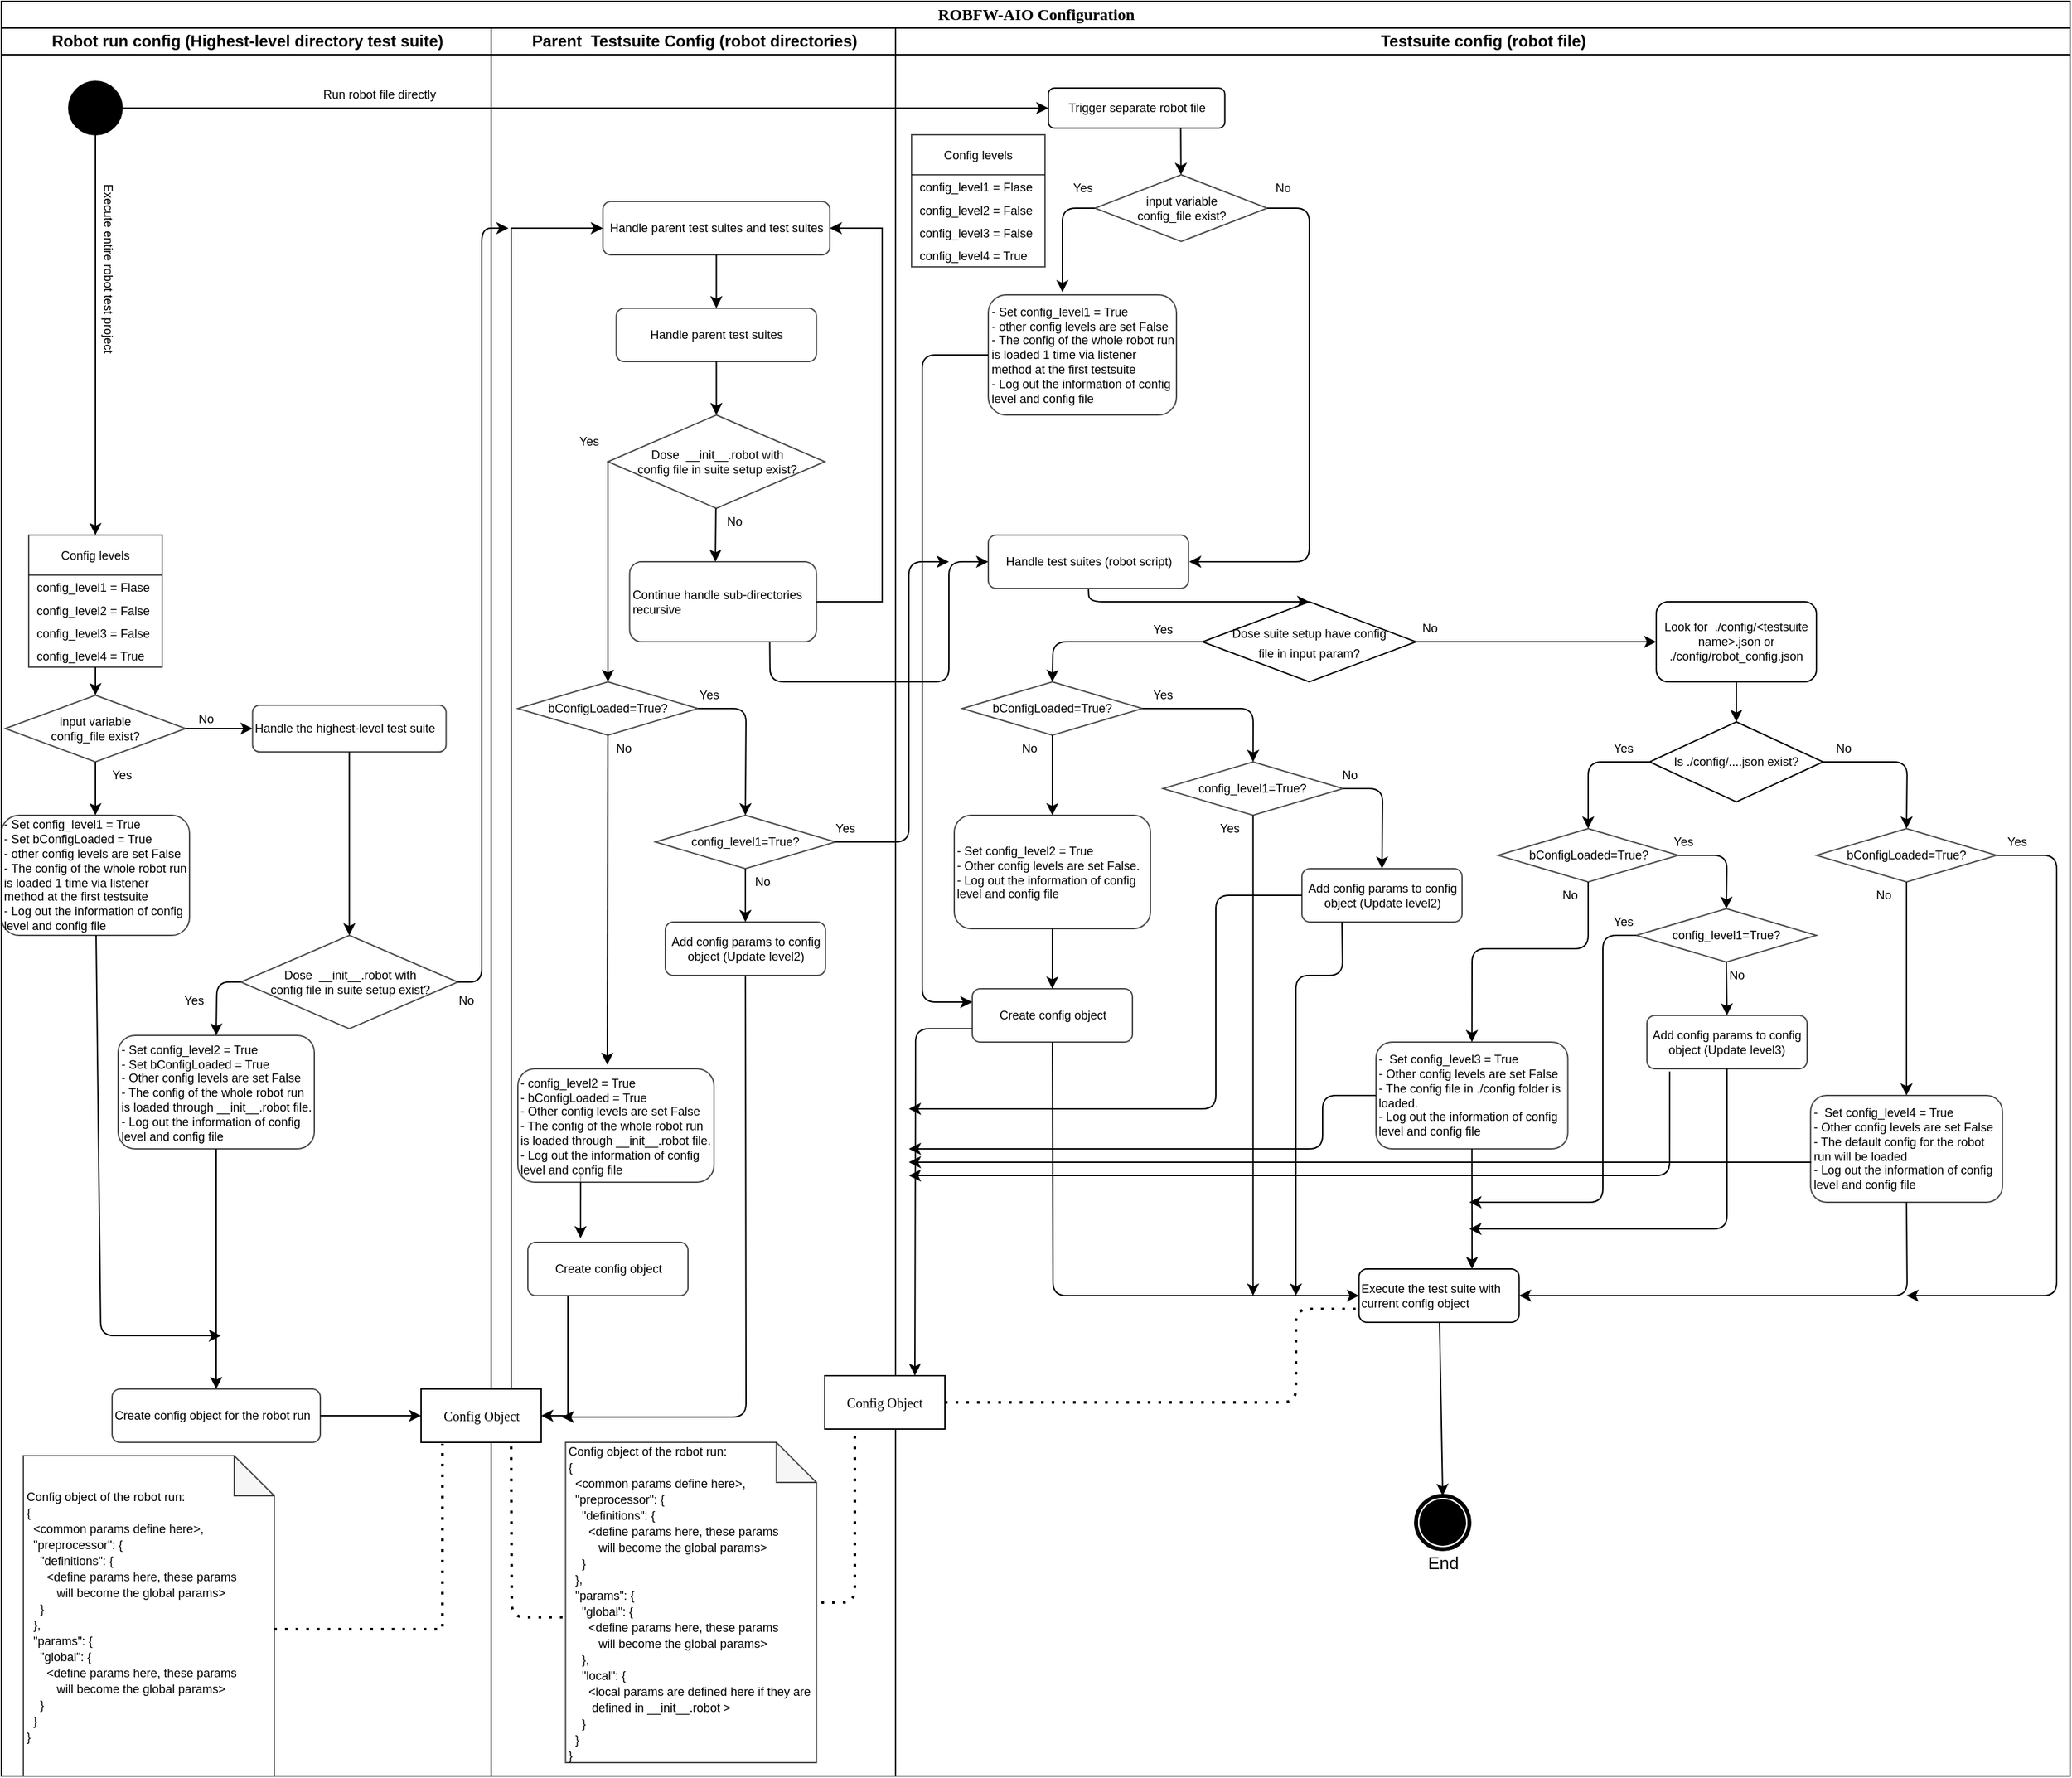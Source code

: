 <mxfile>
    <diagram name="Page-1" id="0783ab3e-0a74-02c8-0abd-f7b4e66b4bec">
        <mxGraphModel dx="1075" dy="692" grid="1" gridSize="10" guides="1" tooltips="1" connect="1" arrows="1" fold="1" page="1" pageScale="1" pageWidth="850" pageHeight="1100" background="none" math="0" shadow="0">
            <root>
                <mxCell id="0"/>
                <mxCell id="1" parent="0"/>
                <mxCell id="1c1d494c118603dd-1" value="ROBFW-AIO Configuration" style="swimlane;html=1;childLayout=stackLayout;startSize=20;rounded=0;shadow=0;comic=0;labelBackgroundColor=none;strokeWidth=1;fontFamily=Verdana;fontSize=12;align=center;" parent="1" vertex="1">
                    <mxGeometry x="150" y="20" width="1550" height="1330" as="geometry"/>
                </mxCell>
                <mxCell id="1c1d494c118603dd-2" value="Robot run config (Highest-level directory test suite)" style="swimlane;html=1;startSize=20;" parent="1c1d494c118603dd-1" vertex="1">
                    <mxGeometry y="20" width="367" height="1310" as="geometry"/>
                </mxCell>
                <mxCell id="sv8sNIAZ2DMV6_7Wv51i-24" style="edgeStyle=orthogonalEdgeStyle;rounded=0;orthogonalLoop=1;jettySize=auto;html=1;entryX=0.5;entryY=0;entryDx=0;entryDy=0;fontSize=9;" parent="1c1d494c118603dd-2" source="60571a20871a0731-4" target="sv8sNIAZ2DMV6_7Wv51i-19" edge="1">
                    <mxGeometry relative="1" as="geometry"/>
                </mxCell>
                <mxCell id="60571a20871a0731-4" value="" style="ellipse;whiteSpace=wrap;html=1;rounded=0;shadow=0;comic=0;labelBackgroundColor=none;strokeWidth=1;fillColor=#000000;fontFamily=Verdana;fontSize=12;align=center;" parent="1c1d494c118603dd-2" vertex="1">
                    <mxGeometry x="50.5" y="40" width="40" height="40" as="geometry"/>
                </mxCell>
                <mxCell id="sv8sNIAZ2DMV6_7Wv51i-26" style="edgeStyle=orthogonalEdgeStyle;rounded=0;orthogonalLoop=1;jettySize=auto;html=1;entryX=0.5;entryY=0;entryDx=0;entryDy=0;fontSize=9;" parent="1c1d494c118603dd-2" source="sv8sNIAZ2DMV6_7Wv51i-19" target="sv8sNIAZ2DMV6_7Wv51i-25" edge="1">
                    <mxGeometry relative="1" as="geometry"/>
                </mxCell>
                <mxCell id="sv8sNIAZ2DMV6_7Wv51i-19" value="Config levels" style="swimlane;fontStyle=0;childLayout=stackLayout;horizontal=1;startSize=30;horizontalStack=0;resizeParent=1;resizeParentMax=0;resizeLast=0;collapsible=1;marginBottom=0;fontSize=9;opacity=70;" parent="1c1d494c118603dd-2" vertex="1">
                    <mxGeometry x="20.5" y="380" width="100" height="99" as="geometry"/>
                </mxCell>
                <mxCell id="sv8sNIAZ2DMV6_7Wv51i-20" value="config_level1 = Flase" style="text;strokeColor=none;fillColor=none;align=left;verticalAlign=middle;spacingLeft=4;spacingRight=4;overflow=hidden;points=[[0,0.5],[1,0.5]];portConstraint=eastwest;rotatable=0;fontSize=9;opacity=70;" parent="sv8sNIAZ2DMV6_7Wv51i-19" vertex="1">
                    <mxGeometry y="30" width="100" height="18" as="geometry"/>
                </mxCell>
                <mxCell id="sv8sNIAZ2DMV6_7Wv51i-21" value="config_level2 = False" style="text;strokeColor=none;fillColor=none;align=left;verticalAlign=middle;spacingLeft=4;spacingRight=4;overflow=hidden;points=[[0,0.5],[1,0.5]];portConstraint=eastwest;rotatable=0;fontSize=9;opacity=70;" parent="sv8sNIAZ2DMV6_7Wv51i-19" vertex="1">
                    <mxGeometry y="48" width="100" height="17" as="geometry"/>
                </mxCell>
                <mxCell id="sv8sNIAZ2DMV6_7Wv51i-22" value="config_level3 = False" style="text;strokeColor=none;fillColor=none;align=left;verticalAlign=middle;spacingLeft=4;spacingRight=4;overflow=hidden;points=[[0,0.5],[1,0.5]];portConstraint=eastwest;rotatable=0;fontSize=9;opacity=70;" parent="sv8sNIAZ2DMV6_7Wv51i-19" vertex="1">
                    <mxGeometry y="65" width="100" height="17" as="geometry"/>
                </mxCell>
                <mxCell id="51" value="config_level4 = True" style="text;strokeColor=none;fillColor=none;align=left;verticalAlign=middle;spacingLeft=4;spacingRight=4;overflow=hidden;points=[[0,0.5],[1,0.5]];portConstraint=eastwest;rotatable=0;fontSize=9;opacity=70;" parent="sv8sNIAZ2DMV6_7Wv51i-19" vertex="1">
                    <mxGeometry y="82" width="100" height="17" as="geometry"/>
                </mxCell>
                <mxCell id="sv8sNIAZ2DMV6_7Wv51i-28" style="edgeStyle=orthogonalEdgeStyle;rounded=0;orthogonalLoop=1;jettySize=auto;html=1;entryX=0.5;entryY=0;entryDx=0;entryDy=0;fontSize=9;" parent="1c1d494c118603dd-2" source="sv8sNIAZ2DMV6_7Wv51i-25" target="sv8sNIAZ2DMV6_7Wv51i-27" edge="1">
                    <mxGeometry relative="1" as="geometry"/>
                </mxCell>
                <mxCell id="sv8sNIAZ2DMV6_7Wv51i-33" style="edgeStyle=orthogonalEdgeStyle;rounded=0;orthogonalLoop=1;jettySize=auto;html=1;entryX=0;entryY=0.5;entryDx=0;entryDy=0;fontSize=9;" parent="1c1d494c118603dd-2" source="sv8sNIAZ2DMV6_7Wv51i-25" target="sv8sNIAZ2DMV6_7Wv51i-31" edge="1">
                    <mxGeometry relative="1" as="geometry"/>
                </mxCell>
                <mxCell id="sv8sNIAZ2DMV6_7Wv51i-25" value="input variable&lt;br&gt;config_file exist?" style="rhombus;whiteSpace=wrap;html=1;fontSize=9;opacity=70;" parent="1c1d494c118603dd-2" vertex="1">
                    <mxGeometry x="3" y="500" width="135" height="50" as="geometry"/>
                </mxCell>
                <mxCell id="sv8sNIAZ2DMV6_7Wv51i-27" value="- Set config_level1 = True&lt;br&gt;- Set&amp;nbsp;bConfigLoaded = True&lt;br&gt;- other config levels are set False&lt;br&gt;- The config of the whole robot run is loaded 1 time via listener method at the first testsuite&lt;br&gt;- Log out the information of config level and config file" style="rounded=1;whiteSpace=wrap;html=1;fontSize=9;opacity=70;align=left;" parent="1c1d494c118603dd-2" vertex="1">
                    <mxGeometry y="590" width="141" height="90" as="geometry"/>
                </mxCell>
                <mxCell id="sv8sNIAZ2DMV6_7Wv51i-36" style="edgeStyle=orthogonalEdgeStyle;rounded=0;orthogonalLoop=1;jettySize=auto;html=1;entryX=0.5;entryY=0;entryDx=0;entryDy=0;fontSize=9;" parent="1c1d494c118603dd-2" source="sv8sNIAZ2DMV6_7Wv51i-31" target="sv8sNIAZ2DMV6_7Wv51i-35" edge="1">
                    <mxGeometry relative="1" as="geometry"/>
                </mxCell>
                <mxCell id="sv8sNIAZ2DMV6_7Wv51i-31" value="Handle the highest-level test suite" style="rounded=1;whiteSpace=wrap;html=1;fontSize=9;opacity=70;align=left;" parent="1c1d494c118603dd-2" vertex="1">
                    <mxGeometry x="188.25" y="507.5" width="145" height="35" as="geometry"/>
                </mxCell>
                <mxCell id="sv8sNIAZ2DMV6_7Wv51i-32" style="edgeStyle=orthogonalEdgeStyle;rounded=0;orthogonalLoop=1;jettySize=auto;html=1;exitX=0.5;exitY=1;exitDx=0;exitDy=0;fontSize=9;" parent="1c1d494c118603dd-2" source="sv8sNIAZ2DMV6_7Wv51i-31" target="sv8sNIAZ2DMV6_7Wv51i-31" edge="1">
                    <mxGeometry relative="1" as="geometry"/>
                </mxCell>
                <mxCell id="sv8sNIAZ2DMV6_7Wv51i-34" value="No" style="text;html=1;align=center;verticalAlign=middle;resizable=0;points=[];autosize=1;strokeColor=none;fillColor=none;fontSize=9;" parent="1c1d494c118603dd-2" vertex="1">
                    <mxGeometry x="138" y="507.5" width="30" height="20" as="geometry"/>
                </mxCell>
                <mxCell id="31" style="edgeStyle=none;html=1;entryX=0.5;entryY=0;entryDx=0;entryDy=0;fontSize=9;exitX=0;exitY=0.5;exitDx=0;exitDy=0;" parent="1c1d494c118603dd-2" source="sv8sNIAZ2DMV6_7Wv51i-35" target="sv8sNIAZ2DMV6_7Wv51i-37" edge="1">
                    <mxGeometry relative="1" as="geometry">
                        <Array as="points">
                            <mxPoint x="161.5" y="715"/>
                        </Array>
                    </mxGeometry>
                </mxCell>
                <mxCell id="sv8sNIAZ2DMV6_7Wv51i-35" value="Dose&amp;nbsp; __init__.robot with&lt;br&gt;config file in suite setup exist?" style="rhombus;whiteSpace=wrap;html=1;fontSize=9;opacity=70;" parent="1c1d494c118603dd-2" vertex="1">
                    <mxGeometry x="179.5" y="680" width="162.5" height="70" as="geometry"/>
                </mxCell>
                <mxCell id="sv8sNIAZ2DMV6_7Wv51i-51" style="edgeStyle=orthogonalEdgeStyle;rounded=0;orthogonalLoop=1;jettySize=auto;html=1;fontSize=9;" parent="1c1d494c118603dd-2" source="sv8sNIAZ2DMV6_7Wv51i-37" target="sv8sNIAZ2DMV6_7Wv51i-46" edge="1">
                    <mxGeometry relative="1" as="geometry"/>
                </mxCell>
                <mxCell id="sv8sNIAZ2DMV6_7Wv51i-37" value="- Set config_level2 = True&lt;br&gt;- Set&amp;nbsp;bConfigLoaded = True&lt;br&gt;- Other config levels are set False&lt;br&gt;- The config of the whole robot run is loaded through __init__.robot file.&lt;br&gt;- Log out the information of config level and config file" style="rounded=1;whiteSpace=wrap;html=1;fontSize=9;opacity=70;align=left;" parent="1c1d494c118603dd-2" vertex="1">
                    <mxGeometry x="87.5" y="755" width="147" height="85" as="geometry"/>
                </mxCell>
                <mxCell id="sv8sNIAZ2DMV6_7Wv51i-43" value="Yes" style="text;html=1;align=center;verticalAlign=middle;resizable=0;points=[];autosize=1;strokeColor=none;fillColor=none;fontSize=9;" parent="1c1d494c118603dd-2" vertex="1">
                    <mxGeometry x="128.5" y="719" width="30" height="20" as="geometry"/>
                </mxCell>
                <mxCell id="sv8sNIAZ2DMV6_7Wv51i-46" value="Create config object for the robot run" style="rounded=1;whiteSpace=wrap;html=1;fontSize=9;opacity=70;align=left;" parent="1c1d494c118603dd-2" vertex="1">
                    <mxGeometry x="83" y="1020" width="156" height="40" as="geometry"/>
                </mxCell>
                <mxCell id="sv8sNIAZ2DMV6_7Wv51i-62" value="&lt;font style=&quot;font-size: 9px&quot;&gt;Config object of the robot run:&lt;br&gt;{&lt;br&gt;&amp;nbsp; &amp;lt;common params define here&amp;gt;,&lt;br&gt;&amp;nbsp; &quot;preprocessor&quot;: {&lt;br&gt;&amp;nbsp; &amp;nbsp; &quot;definitions&quot;: {&lt;br&gt;&amp;nbsp; &amp;nbsp; &amp;nbsp; &amp;lt;define params here, these params&lt;br&gt;&amp;nbsp; &amp;nbsp; &amp;nbsp; &amp;nbsp; &amp;nbsp;will become the global params&amp;gt;&lt;br&gt;&amp;nbsp; &amp;nbsp; }&lt;br&gt;&amp;nbsp; },&lt;br&gt;&amp;nbsp; &quot;params&quot;: {&lt;br&gt;&amp;nbsp; &amp;nbsp; &quot;global&quot;: {&lt;br&gt;&amp;nbsp; &amp;nbsp; &amp;nbsp; &amp;lt;define params here, these params&lt;br&gt;&amp;nbsp; &amp;nbsp; &amp;nbsp; &amp;nbsp; &amp;nbsp;will become the global params&amp;gt;&lt;br&gt;&amp;nbsp; &amp;nbsp; }&lt;br&gt;&amp;nbsp; }&lt;br&gt;}&lt;br&gt;&lt;/font&gt;" style="shape=note;whiteSpace=wrap;html=1;backgroundOutline=1;darkOpacity=0.05;fontSize=10;opacity=70;align=left;" parent="1c1d494c118603dd-2" vertex="1">
                    <mxGeometry x="16.5" y="1070" width="188" height="240" as="geometry"/>
                </mxCell>
                <mxCell id="sv8sNIAZ2DMV6_7Wv51i-110" value="" style="endArrow=none;dashed=1;html=1;dashPattern=1 3;strokeWidth=2;rounded=0;fontSize=9;entryX=0.178;entryY=1.025;entryDx=0;entryDy=0;entryPerimeter=0;" parent="1c1d494c118603dd-2" target="1c1d494c118603dd-14" edge="1">
                    <mxGeometry width="50" height="50" relative="1" as="geometry">
                        <mxPoint x="204.5" y="1200" as="sourcePoint"/>
                        <mxPoint x="254.5" y="1150" as="targetPoint"/>
                        <Array as="points">
                            <mxPoint x="330.5" y="1200"/>
                        </Array>
                    </mxGeometry>
                </mxCell>
                <mxCell id="sv8sNIAZ2DMV6_7Wv51i-30" value="Yes" style="text;html=1;align=center;verticalAlign=middle;resizable=0;points=[];autosize=1;strokeColor=none;fillColor=none;fontSize=9;" parent="1c1d494c118603dd-2" vertex="1">
                    <mxGeometry x="74.5" y="550" width="30" height="20" as="geometry"/>
                </mxCell>
                <mxCell id="41" value="&lt;font style=&quot;font-size: 13px&quot;&gt;Start&lt;/font&gt;" style="text;html=1;align=center;verticalAlign=middle;resizable=0;points=[];autosize=1;strokeColor=none;fillColor=none;fontSize=9;" parent="1c1d494c118603dd-2" vertex="1">
                    <mxGeometry x="50" y="50" width="40" height="20" as="geometry"/>
                </mxCell>
                <mxCell id="45" value="Execute entire robot test project" style="text;html=1;align=center;verticalAlign=middle;resizable=0;points=[];autosize=1;strokeColor=none;fillColor=none;fontSize=9;rotation=90;" parent="1c1d494c118603dd-2" vertex="1">
                    <mxGeometry x="10" y="170" width="140" height="20" as="geometry"/>
                </mxCell>
                <mxCell id="62" value="Run robot file directly" style="text;html=1;align=center;verticalAlign=middle;resizable=0;points=[];autosize=1;strokeColor=none;fillColor=none;fontSize=9;" parent="1c1d494c118603dd-2" vertex="1">
                    <mxGeometry x="233.25" y="40" width="100" height="20" as="geometry"/>
                </mxCell>
                <mxCell id="64" value="No" style="text;html=1;align=center;verticalAlign=middle;resizable=0;points=[];autosize=1;strokeColor=none;fillColor=none;fontSize=9;" parent="1c1d494c118603dd-2" vertex="1">
                    <mxGeometry x="333.25" y="719" width="30" height="20" as="geometry"/>
                </mxCell>
                <mxCell id="sv8sNIAZ2DMV6_7Wv51i-61" style="edgeStyle=orthogonalEdgeStyle;rounded=0;orthogonalLoop=1;jettySize=auto;html=1;fontSize=9;" parent="1c1d494c118603dd-1" source="sv8sNIAZ2DMV6_7Wv51i-46" target="1c1d494c118603dd-14" edge="1">
                    <mxGeometry relative="1" as="geometry"/>
                </mxCell>
                <mxCell id="44" style="edgeStyle=none;html=1;fontSize=9;" parent="1c1d494c118603dd-1" source="41" target="43" edge="1">
                    <mxGeometry relative="1" as="geometry"/>
                </mxCell>
                <mxCell id="1c1d494c118603dd-3" value="Parent&amp;nbsp; Testsuite Config (robot directories)" style="swimlane;html=1;startSize=20;" parent="1c1d494c118603dd-1" vertex="1">
                    <mxGeometry x="367" y="20" width="303" height="1310" as="geometry"/>
                </mxCell>
                <mxCell id="1c1d494c118603dd-14" value="&lt;font style=&quot;font-size: 10px&quot;&gt;Config Object&lt;/font&gt;" style="rounded=0;whiteSpace=wrap;html=1;shadow=0;comic=0;labelBackgroundColor=none;strokeWidth=1;fontFamily=Verdana;fontSize=12;align=center;arcSize=50;" parent="1c1d494c118603dd-3" vertex="1">
                    <mxGeometry x="-52.5" y="1020" width="90" height="40" as="geometry"/>
                </mxCell>
                <mxCell id="sv8sNIAZ2DMV6_7Wv51i-68" style="edgeStyle=orthogonalEdgeStyle;rounded=0;orthogonalLoop=1;jettySize=auto;html=1;entryX=0.5;entryY=0;entryDx=0;entryDy=0;fontSize=9;" parent="1c1d494c118603dd-3" source="sv8sNIAZ2DMV6_7Wv51i-65" target="sv8sNIAZ2DMV6_7Wv51i-66" edge="1">
                    <mxGeometry relative="1" as="geometry"/>
                </mxCell>
                <mxCell id="sv8sNIAZ2DMV6_7Wv51i-65" value="Handle parent test suites" style="rounded=1;whiteSpace=wrap;html=1;fontSize=9;opacity=70;" parent="1c1d494c118603dd-3" vertex="1">
                    <mxGeometry x="93.75" y="210" width="150" height="40" as="geometry"/>
                </mxCell>
                <mxCell id="80" style="edgeStyle=none;html=1;entryX=0.459;entryY=0;entryDx=0;entryDy=0;entryPerimeter=0;fontSize=9;" parent="1c1d494c118603dd-3" source="sv8sNIAZ2DMV6_7Wv51i-66" target="sv8sNIAZ2DMV6_7Wv51i-72" edge="1">
                    <mxGeometry relative="1" as="geometry"/>
                </mxCell>
                <mxCell id="87" style="edgeStyle=none;html=1;entryX=0.5;entryY=0;entryDx=0;entryDy=0;fontSize=9;exitX=0;exitY=0.5;exitDx=0;exitDy=0;" parent="1c1d494c118603dd-3" source="sv8sNIAZ2DMV6_7Wv51i-66" target="79" edge="1">
                    <mxGeometry relative="1" as="geometry"/>
                </mxCell>
                <mxCell id="sv8sNIAZ2DMV6_7Wv51i-66" value="Dose&amp;nbsp; __init__.robot with&lt;br&gt;config file in suite setup exist?" style="rhombus;whiteSpace=wrap;html=1;fontSize=9;opacity=70;" parent="1c1d494c118603dd-3" vertex="1">
                    <mxGeometry x="87.5" y="290" width="162.5" height="70" as="geometry"/>
                </mxCell>
                <mxCell id="sv8sNIAZ2DMV6_7Wv51i-67" style="edgeStyle=orthogonalEdgeStyle;rounded=0;orthogonalLoop=1;jettySize=auto;html=1;fontSize=9;" parent="1c1d494c118603dd-3" source="sv8sNIAZ2DMV6_7Wv51i-63" target="sv8sNIAZ2DMV6_7Wv51i-65" edge="1">
                    <mxGeometry relative="1" as="geometry"/>
                </mxCell>
                <mxCell id="sv8sNIAZ2DMV6_7Wv51i-63" value="Handle parent test suites and test suites" style="rounded=1;whiteSpace=wrap;html=1;fontSize=9;opacity=70;align=center;" parent="1c1d494c118603dd-3" vertex="1">
                    <mxGeometry x="83.75" y="130" width="170" height="40" as="geometry"/>
                </mxCell>
                <mxCell id="sv8sNIAZ2DMV6_7Wv51i-64" style="edgeStyle=orthogonalEdgeStyle;rounded=0;orthogonalLoop=1;jettySize=auto;html=1;exitX=0.75;exitY=0;exitDx=0;exitDy=0;entryX=0;entryY=0.5;entryDx=0;entryDy=0;fontSize=9;" parent="1c1d494c118603dd-3" source="1c1d494c118603dd-14" target="sv8sNIAZ2DMV6_7Wv51i-63" edge="1">
                    <mxGeometry relative="1" as="geometry"/>
                </mxCell>
                <mxCell id="sv8sNIAZ2DMV6_7Wv51i-71" style="edgeStyle=orthogonalEdgeStyle;rounded=0;orthogonalLoop=1;jettySize=auto;html=1;exitX=0.25;exitY=1;exitDx=0;exitDy=0;entryX=1;entryY=0.5;entryDx=0;entryDy=0;fontSize=9;" parent="1c1d494c118603dd-3" source="sv8sNIAZ2DMV6_7Wv51i-69" target="1c1d494c118603dd-14" edge="1">
                    <mxGeometry relative="1" as="geometry"/>
                </mxCell>
                <mxCell id="sv8sNIAZ2DMV6_7Wv51i-69" value="Create config object" style="rounded=1;whiteSpace=wrap;html=1;fontSize=9;opacity=70;" parent="1c1d494c118603dd-3" vertex="1">
                    <mxGeometry x="27.5" y="910" width="120" height="40" as="geometry"/>
                </mxCell>
                <mxCell id="sv8sNIAZ2DMV6_7Wv51i-76" style="edgeStyle=orthogonalEdgeStyle;rounded=0;orthogonalLoop=1;jettySize=auto;html=1;entryX=1;entryY=0.5;entryDx=0;entryDy=0;fontSize=9;exitX=1;exitY=0.5;exitDx=0;exitDy=0;" parent="1c1d494c118603dd-3" source="sv8sNIAZ2DMV6_7Wv51i-72" target="sv8sNIAZ2DMV6_7Wv51i-63" edge="1">
                    <mxGeometry relative="1" as="geometry">
                        <Array as="points">
                            <mxPoint x="293" y="430"/>
                            <mxPoint x="293" y="150"/>
                        </Array>
                    </mxGeometry>
                </mxCell>
                <mxCell id="sv8sNIAZ2DMV6_7Wv51i-72" value="Continue handle sub-directories recursive" style="rounded=1;whiteSpace=wrap;html=1;fontSize=9;opacity=70;align=left;" parent="1c1d494c118603dd-3" vertex="1">
                    <mxGeometry x="103.75" y="400" width="140" height="60" as="geometry"/>
                </mxCell>
                <mxCell id="sv8sNIAZ2DMV6_7Wv51i-108" value="&lt;font style=&quot;font-size: 9px&quot;&gt;Config object of the robot run:&lt;br&gt;{&lt;br&gt;&amp;nbsp; &amp;lt;common params define here&amp;gt;,&lt;br&gt;&amp;nbsp; &quot;preprocessor&quot;: {&lt;br&gt;&amp;nbsp; &amp;nbsp; &quot;definitions&quot;: {&lt;br&gt;&amp;nbsp; &amp;nbsp; &amp;nbsp; &amp;lt;define params here, these params&lt;br&gt;&amp;nbsp; &amp;nbsp; &amp;nbsp; &amp;nbsp; &amp;nbsp;will become the global params&amp;gt;&lt;br&gt;&amp;nbsp; &amp;nbsp; }&lt;br&gt;&amp;nbsp; },&lt;br&gt;&amp;nbsp; &quot;params&quot;: {&lt;br&gt;&amp;nbsp; &amp;nbsp; &quot;global&quot;: {&lt;br&gt;&amp;nbsp; &amp;nbsp; &amp;nbsp; &amp;lt;define params here, these params&lt;br&gt;&amp;nbsp; &amp;nbsp; &amp;nbsp; &amp;nbsp; &amp;nbsp;will become the global params&amp;gt;&lt;br&gt;&amp;nbsp; &amp;nbsp; },&lt;br&gt;&amp;nbsp; &amp;nbsp; &quot;local&quot;: {&lt;br&gt;&amp;nbsp; &amp;nbsp; &amp;nbsp; &amp;lt;local params are defined here if they are&amp;nbsp;&lt;br&gt;&amp;nbsp; &amp;nbsp; &amp;nbsp; &amp;nbsp;defined in __init__.robot &amp;gt;&lt;br&gt;&amp;nbsp; &amp;nbsp; }&lt;br&gt;&amp;nbsp; }&lt;br&gt;}&lt;br&gt;&lt;/font&gt;" style="shape=note;whiteSpace=wrap;html=1;backgroundOutline=1;darkOpacity=0.05;fontSize=10;opacity=70;align=left;" parent="1c1d494c118603dd-3" vertex="1">
                    <mxGeometry x="55.75" y="1060" width="188" height="240" as="geometry"/>
                </mxCell>
                <mxCell id="4" value="" style="endArrow=none;dashed=1;html=1;dashPattern=1 3;strokeWidth=2;entryX=0.75;entryY=1;entryDx=0;entryDy=0;exitX=-0.012;exitY=0.546;exitDx=0;exitDy=0;exitPerimeter=0;" parent="1c1d494c118603dd-3" source="sv8sNIAZ2DMV6_7Wv51i-108" target="1c1d494c118603dd-14" edge="1">
                    <mxGeometry width="50" height="50" relative="1" as="geometry">
                        <mxPoint x="117.5" y="1020" as="sourcePoint"/>
                        <mxPoint x="167.5" y="970" as="targetPoint"/>
                        <Array as="points">
                            <mxPoint x="15.5" y="1191"/>
                        </Array>
                    </mxGeometry>
                </mxCell>
                <mxCell id="sv8sNIAZ2DMV6_7Wv51i-73" value="Yes" style="text;html=1;align=center;verticalAlign=middle;resizable=0;points=[];autosize=1;strokeColor=none;fillColor=none;fontSize=9;" parent="1c1d494c118603dd-3" vertex="1">
                    <mxGeometry x="57.5" y="300" width="30" height="20" as="geometry"/>
                </mxCell>
                <mxCell id="sv8sNIAZ2DMV6_7Wv51i-75" value="No" style="text;html=1;align=center;verticalAlign=middle;resizable=0;points=[];autosize=1;strokeColor=none;fillColor=none;fontSize=9;" parent="1c1d494c118603dd-3" vertex="1">
                    <mxGeometry x="167" y="360" width="30" height="20" as="geometry"/>
                </mxCell>
                <mxCell id="89" style="edgeStyle=none;html=1;entryX=0.456;entryY=-0.035;entryDx=0;entryDy=0;entryPerimeter=0;fontSize=9;" parent="1c1d494c118603dd-3" source="79" target="65" edge="1">
                    <mxGeometry relative="1" as="geometry"/>
                </mxCell>
                <mxCell id="90" style="edgeStyle=none;html=1;entryX=0.5;entryY=0;entryDx=0;entryDy=0;fontSize=9;exitX=1;exitY=0.5;exitDx=0;exitDy=0;" parent="1c1d494c118603dd-3" source="79" target="88" edge="1">
                    <mxGeometry relative="1" as="geometry">
                        <Array as="points">
                            <mxPoint x="191" y="510"/>
                        </Array>
                    </mxGeometry>
                </mxCell>
                <mxCell id="79" value="bConfigLoaded=True?" style="rhombus;whiteSpace=wrap;html=1;fontSize=9;opacity=70;" parent="1c1d494c118603dd-3" vertex="1">
                    <mxGeometry x="20" y="490" width="135" height="40" as="geometry"/>
                </mxCell>
                <mxCell id="84" style="edgeStyle=none;html=1;entryX=0.329;entryY=-0.075;entryDx=0;entryDy=0;entryPerimeter=0;fontSize=9;exitX=0.32;exitY=0.941;exitDx=0;exitDy=0;exitPerimeter=0;" parent="1c1d494c118603dd-3" source="65" target="sv8sNIAZ2DMV6_7Wv51i-69" edge="1">
                    <mxGeometry relative="1" as="geometry">
                        <mxPoint x="67" y="870" as="sourcePoint"/>
                    </mxGeometry>
                </mxCell>
                <mxCell id="65" value="- config_level2 = True&lt;br&gt;- bConfigLoaded = True&lt;br&gt;- Other config levels are set False&lt;br&gt;- The config of the whole robot run is loaded through __init__.robot file.&lt;br&gt;- Log out the information of config level and config file" style="rounded=1;whiteSpace=wrap;html=1;fontSize=9;opacity=70;align=left;" parent="1c1d494c118603dd-3" vertex="1">
                    <mxGeometry x="20" y="780" width="147" height="85" as="geometry"/>
                </mxCell>
                <mxCell id="85" value="No" style="text;html=1;align=center;verticalAlign=middle;resizable=0;points=[];autosize=1;strokeColor=none;fillColor=none;fontSize=9;" parent="1c1d494c118603dd-3" vertex="1">
                    <mxGeometry x="83.75" y="530" width="30" height="20" as="geometry"/>
                </mxCell>
                <mxCell id="196" style="edgeStyle=none;html=1;entryX=0.5;entryY=0;entryDx=0;entryDy=0;fontSize=9;" parent="1c1d494c118603dd-3" source="88" target="195" edge="1">
                    <mxGeometry relative="1" as="geometry"/>
                </mxCell>
                <mxCell id="88" value="config_level1=True?" style="rhombus;whiteSpace=wrap;html=1;fontSize=9;opacity=70;" parent="1c1d494c118603dd-3" vertex="1">
                    <mxGeometry x="123" y="590" width="135" height="40" as="geometry"/>
                </mxCell>
                <mxCell id="195" value="Add config params to config object (Update level2)" style="rounded=1;whiteSpace=wrap;html=1;fontSize=9;opacity=70;" parent="1c1d494c118603dd-3" vertex="1">
                    <mxGeometry x="130.5" y="670" width="120" height="40" as="geometry"/>
                </mxCell>
                <mxCell id="200" value="Yes" style="text;html=1;align=center;verticalAlign=middle;resizable=0;points=[];autosize=1;strokeColor=none;fillColor=none;fontSize=9;" parent="1c1d494c118603dd-3" vertex="1">
                    <mxGeometry x="250" y="590" width="30" height="20" as="geometry"/>
                </mxCell>
                <mxCell id="86" style="edgeStyle=none;html=1;entryX=0;entryY=0.5;entryDx=0;entryDy=0;fontSize=9;exitX=0.75;exitY=1;exitDx=0;exitDy=0;" parent="1c1d494c118603dd-1" source="sv8sNIAZ2DMV6_7Wv51i-72" target="5" edge="1">
                    <mxGeometry relative="1" as="geometry">
                        <Array as="points">
                            <mxPoint x="576" y="510"/>
                            <mxPoint x="710" y="510"/>
                            <mxPoint x="710" y="420"/>
                        </Array>
                    </mxGeometry>
                </mxCell>
                <mxCell id="1c1d494c118603dd-4" value="Testsuite config (robot file)" style="swimlane;html=1;startSize=20;" parent="1c1d494c118603dd-1" vertex="1">
                    <mxGeometry x="670" y="20" width="880" height="1310" as="geometry"/>
                </mxCell>
                <mxCell id="60571a20871a0731-5" value="" style="shape=mxgraph.bpmn.shape;html=1;verticalLabelPosition=bottom;labelBackgroundColor=#ffffff;verticalAlign=top;perimeter=ellipsePerimeter;outline=end;symbol=terminate;rounded=0;shadow=0;comic=0;strokeWidth=1;fontFamily=Verdana;fontSize=12;align=center;" parent="1c1d494c118603dd-4" vertex="1">
                    <mxGeometry x="390" y="1100" width="40" height="40" as="geometry"/>
                </mxCell>
                <mxCell id="2" value="&lt;font style=&quot;font-size: 10px&quot;&gt;Config Object&lt;/font&gt;" style="rounded=0;whiteSpace=wrap;html=1;shadow=0;comic=0;labelBackgroundColor=none;strokeWidth=1;fontFamily=Verdana;fontSize=12;align=center;arcSize=50;" parent="1c1d494c118603dd-4" vertex="1">
                    <mxGeometry x="-53" y="1010" width="90" height="40" as="geometry"/>
                </mxCell>
                <mxCell id="8" style="edgeStyle=none;html=1;entryX=0.5;entryY=0;entryDx=0;entryDy=0;fontSize=9;exitX=0.5;exitY=1;exitDx=0;exitDy=0;" parent="1c1d494c118603dd-4" source="5" target="7" edge="1">
                    <mxGeometry relative="1" as="geometry">
                        <Array as="points">
                            <mxPoint x="145" y="430"/>
                        </Array>
                    </mxGeometry>
                </mxCell>
                <mxCell id="5" value="Handle test suites (robot script)" style="rounded=1;whiteSpace=wrap;html=1;fontSize=9;opacity=70;" parent="1c1d494c118603dd-4" vertex="1">
                    <mxGeometry x="69.5" y="380" width="150" height="40" as="geometry"/>
                </mxCell>
                <mxCell id="202" style="edgeStyle=none;html=1;entryX=0.5;entryY=0;entryDx=0;entryDy=0;exitX=0;exitY=0.5;exitDx=0;exitDy=0;" parent="1c1d494c118603dd-4" source="7" target="201" edge="1">
                    <mxGeometry relative="1" as="geometry">
                        <Array as="points">
                            <mxPoint x="118" y="460"/>
                        </Array>
                    </mxGeometry>
                </mxCell>
                <mxCell id="221" style="edgeStyle=none;html=1;entryX=0;entryY=0.5;entryDx=0;entryDy=0;fontSize=9;exitX=1;exitY=0.5;exitDx=0;exitDy=0;" parent="1c1d494c118603dd-4" source="7" target="18" edge="1">
                    <mxGeometry relative="1" as="geometry">
                        <Array as="points">
                            <mxPoint x="420" y="460"/>
                            <mxPoint x="510" y="460"/>
                        </Array>
                    </mxGeometry>
                </mxCell>
                <mxCell id="7" value="&lt;font style=&quot;font-size: 9px&quot;&gt;Dose suite setup have config&lt;br&gt;file in input param?&lt;br&gt;&lt;/font&gt;" style="rhombus;whiteSpace=wrap;html=1;" parent="1c1d494c118603dd-4" vertex="1">
                    <mxGeometry x="230" y="430" width="160" height="60" as="geometry"/>
                </mxCell>
                <mxCell id="252" style="edgeStyle=none;html=1;entryX=0.5;entryY=0;entryDx=0;entryDy=0;fontSize=9;" parent="1c1d494c118603dd-4" source="12" target="60571a20871a0731-5" edge="1">
                    <mxGeometry relative="1" as="geometry"/>
                </mxCell>
                <mxCell id="12" value="Execute the test suite with current config object" style="rounded=1;whiteSpace=wrap;html=1;fontSize=9;align=left;" parent="1c1d494c118603dd-4" vertex="1">
                    <mxGeometry x="347.25" y="930" width="120" height="40" as="geometry"/>
                </mxCell>
                <mxCell id="22" style="edgeStyle=none;html=1;fontSize=9;exitX=0.5;exitY=1;exitDx=0;exitDy=0;entryX=0.5;entryY=0;entryDx=0;entryDy=0;" parent="1c1d494c118603dd-4" source="18" target="21" edge="1">
                    <mxGeometry relative="1" as="geometry">
                        <Array as="points"/>
                    </mxGeometry>
                </mxCell>
                <mxCell id="18" value="Look for&amp;nbsp; ./config/&amp;lt;testsuite name&amp;gt;.json or ./config/robot_config.json" style="rounded=1;whiteSpace=wrap;html=1;fontSize=9;" parent="1c1d494c118603dd-4" vertex="1">
                    <mxGeometry x="570" y="430" width="120" height="60" as="geometry"/>
                </mxCell>
                <mxCell id="228" style="edgeStyle=none;html=1;entryX=0.5;entryY=0;entryDx=0;entryDy=0;fontSize=9;exitX=0;exitY=0.5;exitDx=0;exitDy=0;" parent="1c1d494c118603dd-4" source="21" target="227" edge="1">
                    <mxGeometry relative="1" as="geometry">
                        <Array as="points">
                            <mxPoint x="519" y="550"/>
                        </Array>
                    </mxGeometry>
                </mxCell>
                <mxCell id="21" value="Is ./config/....json exist?" style="rhombus;whiteSpace=wrap;html=1;fontSize=9;" parent="1c1d494c118603dd-4" vertex="1">
                    <mxGeometry x="565" y="520" width="130" height="60" as="geometry"/>
                </mxCell>
                <mxCell id="24" value="" style="endArrow=none;dashed=1;html=1;dashPattern=1 3;strokeWidth=2;fontSize=9;exitX=1;exitY=0.5;exitDx=0;exitDy=0;entryX=0;entryY=0.75;entryDx=0;entryDy=0;" parent="1c1d494c118603dd-4" source="2" target="12" edge="1">
                    <mxGeometry width="50" height="50" relative="1" as="geometry">
                        <mxPoint x="-225.5" y="860" as="sourcePoint"/>
                        <mxPoint x="-175.5" y="810" as="targetPoint"/>
                        <Array as="points">
                            <mxPoint x="144.5" y="1030"/>
                            <mxPoint x="300" y="1030"/>
                            <mxPoint x="300" y="960"/>
                        </Array>
                    </mxGeometry>
                </mxCell>
                <mxCell id="42" value="End" style="text;html=1;align=center;verticalAlign=middle;resizable=0;points=[];autosize=1;strokeColor=none;fillColor=none;fontSize=13;" parent="1c1d494c118603dd-4" vertex="1">
                    <mxGeometry x="390" y="1140" width="40" height="20" as="geometry"/>
                </mxCell>
                <mxCell id="55" style="edgeStyle=none;html=1;exitX=0.75;exitY=1;exitDx=0;exitDy=0;fontSize=9;" parent="1c1d494c118603dd-4" source="43" target="52" edge="1">
                    <mxGeometry relative="1" as="geometry"/>
                </mxCell>
                <mxCell id="43" value="Trigger separate robot file" style="rounded=1;whiteSpace=wrap;html=1;fontSize=9;" parent="1c1d494c118603dd-4" vertex="1">
                    <mxGeometry x="114.5" y="45" width="132.25" height="30" as="geometry"/>
                </mxCell>
                <mxCell id="46" value="Config levels" style="swimlane;fontStyle=0;childLayout=stackLayout;horizontal=1;startSize=30;horizontalStack=0;resizeParent=1;resizeParentMax=0;resizeLast=0;collapsible=1;marginBottom=0;fontSize=9;opacity=70;" parent="1c1d494c118603dd-4" vertex="1">
                    <mxGeometry x="12" y="80" width="100" height="99" as="geometry"/>
                </mxCell>
                <mxCell id="47" value="config_level1 = Flase" style="text;strokeColor=none;fillColor=none;align=left;verticalAlign=middle;spacingLeft=4;spacingRight=4;overflow=hidden;points=[[0,0.5],[1,0.5]];portConstraint=eastwest;rotatable=0;fontSize=9;opacity=70;" parent="46" vertex="1">
                    <mxGeometry y="30" width="100" height="18" as="geometry"/>
                </mxCell>
                <mxCell id="48" value="config_level2 = False" style="text;strokeColor=none;fillColor=none;align=left;verticalAlign=middle;spacingLeft=4;spacingRight=4;overflow=hidden;points=[[0,0.5],[1,0.5]];portConstraint=eastwest;rotatable=0;fontSize=9;opacity=70;" parent="46" vertex="1">
                    <mxGeometry y="48" width="100" height="17" as="geometry"/>
                </mxCell>
                <mxCell id="49" value="config_level3 = False" style="text;strokeColor=none;fillColor=none;align=left;verticalAlign=middle;spacingLeft=4;spacingRight=4;overflow=hidden;points=[[0,0.5],[1,0.5]];portConstraint=eastwest;rotatable=0;fontSize=9;opacity=70;" parent="46" vertex="1">
                    <mxGeometry y="65" width="100" height="17" as="geometry"/>
                </mxCell>
                <mxCell id="50" value="config_level4 = True" style="text;strokeColor=none;fillColor=none;align=left;verticalAlign=middle;spacingLeft=4;spacingRight=4;overflow=hidden;points=[[0,0.5],[1,0.5]];portConstraint=eastwest;rotatable=0;fontSize=9;opacity=70;" parent="46" vertex="1">
                    <mxGeometry y="82" width="100" height="17" as="geometry"/>
                </mxCell>
                <mxCell id="58" style="edgeStyle=none;html=1;exitX=0;exitY=0.5;exitDx=0;exitDy=0;entryX=0.394;entryY=-0.022;entryDx=0;entryDy=0;entryPerimeter=0;fontSize=9;" parent="1c1d494c118603dd-4" source="52" target="56" edge="1">
                    <mxGeometry relative="1" as="geometry">
                        <Array as="points">
                            <mxPoint x="125" y="135"/>
                        </Array>
                    </mxGeometry>
                </mxCell>
                <mxCell id="52" value="input variable&lt;br&gt;config_file exist?" style="rhombus;whiteSpace=wrap;html=1;fontSize=9;opacity=70;" parent="1c1d494c118603dd-4" vertex="1">
                    <mxGeometry x="149.5" y="110" width="129" height="50" as="geometry"/>
                </mxCell>
                <mxCell id="56" value="- Set config_level1 = True&lt;br&gt;- other config levels are set False&lt;br&gt;- The config of the whole robot run is loaded 1 time via listener method at the first testsuite&lt;br&gt;- Log out the information of config level and config file" style="rounded=1;whiteSpace=wrap;html=1;fontSize=9;opacity=70;align=left;" parent="1c1d494c118603dd-4" vertex="1">
                    <mxGeometry x="69.5" y="200" width="141" height="90" as="geometry"/>
                </mxCell>
                <mxCell id="59" value="Yes" style="text;html=1;align=center;verticalAlign=middle;resizable=0;points=[];autosize=1;strokeColor=none;fillColor=none;fontSize=9;" parent="1c1d494c118603dd-4" vertex="1">
                    <mxGeometry x="125" y="110" width="30" height="20" as="geometry"/>
                </mxCell>
                <mxCell id="61" value="No" style="text;html=1;align=center;verticalAlign=middle;resizable=0;points=[];autosize=1;strokeColor=none;fillColor=none;fontSize=9;" parent="1c1d494c118603dd-4" vertex="1">
                    <mxGeometry x="274.5" y="110" width="30" height="20" as="geometry"/>
                </mxCell>
                <mxCell id="208" style="edgeStyle=none;html=1;entryX=0.5;entryY=0;entryDx=0;entryDy=0;fontSize=9;" parent="1c1d494c118603dd-4" source="68" target="207" edge="1">
                    <mxGeometry relative="1" as="geometry"/>
                </mxCell>
                <mxCell id="68" value="- Set config_level2 = True&lt;br&gt;- Other config levels are set False.&lt;br&gt;- Log out the information of config level and config file" style="rounded=1;whiteSpace=wrap;html=1;fontSize=9;opacity=70;align=left;" parent="1c1d494c118603dd-4" vertex="1">
                    <mxGeometry x="44" y="590" width="147" height="85" as="geometry"/>
                </mxCell>
                <mxCell id="77" style="edgeStyle=none;html=1;fontSize=9;exitX=0.5;exitY=1;exitDx=0;exitDy=0;entryX=0.706;entryY=0;entryDx=0;entryDy=0;entryPerimeter=0;" parent="1c1d494c118603dd-4" source="sv8sNIAZ2DMV6_7Wv51i-47" target="12" edge="1">
                    <mxGeometry relative="1" as="geometry">
                        <mxPoint x="432" y="920" as="targetPoint"/>
                    </mxGeometry>
                </mxCell>
                <mxCell id="sv8sNIAZ2DMV6_7Wv51i-47" value="-&amp;nbsp; Set config_level3 = True&lt;br&gt;- Other config levels are set False&lt;br&gt;- The config file in ./config folder is loaded.&lt;br&gt;- Log out the information of config level and config file" style="rounded=1;whiteSpace=wrap;html=1;fontSize=9;opacity=70;align=left;" parent="1c1d494c118603dd-4" vertex="1">
                    <mxGeometry x="360" y="760" width="143.75" height="80" as="geometry"/>
                </mxCell>
                <mxCell id="78" style="edgeStyle=none;html=1;entryX=1;entryY=0.5;entryDx=0;entryDy=0;fontSize=9;exitX=0.5;exitY=1;exitDx=0;exitDy=0;" parent="1c1d494c118603dd-4" source="74" target="12" edge="1">
                    <mxGeometry relative="1" as="geometry">
                        <Array as="points">
                            <mxPoint x="758" y="950"/>
                            <mxPoint x="570.75" y="950"/>
                        </Array>
                    </mxGeometry>
                </mxCell>
                <mxCell id="74" value="-&amp;nbsp; Set config_level4 = True&lt;br&gt;- Other config levels are set False&lt;br&gt;- The default config for the robot run will be loaded&lt;br&gt;- Log out the information of config level and config file" style="rounded=1;whiteSpace=wrap;html=1;fontSize=9;opacity=70;align=left;" parent="1c1d494c118603dd-4" vertex="1">
                    <mxGeometry x="685.63" y="800" width="143.75" height="80" as="geometry"/>
                </mxCell>
                <mxCell id="204" style="edgeStyle=none;html=1;fontSize=9;entryX=0.5;entryY=0;entryDx=0;entryDy=0;" parent="1c1d494c118603dd-4" source="201" target="68" edge="1">
                    <mxGeometry relative="1" as="geometry">
                        <mxPoint x="118" y="570" as="targetPoint"/>
                    </mxGeometry>
                </mxCell>
                <mxCell id="212" style="edgeStyle=none;html=1;entryX=0.5;entryY=0;entryDx=0;entryDy=0;fontSize=9;exitX=1;exitY=0.5;exitDx=0;exitDy=0;" parent="1c1d494c118603dd-4" source="201" target="211" edge="1">
                    <mxGeometry relative="1" as="geometry">
                        <Array as="points">
                            <mxPoint x="268" y="510"/>
                        </Array>
                    </mxGeometry>
                </mxCell>
                <mxCell id="201" value="bConfigLoaded=True?" style="rhombus;whiteSpace=wrap;html=1;fontSize=9;opacity=70;" parent="1c1d494c118603dd-4" vertex="1">
                    <mxGeometry x="50" y="490" width="135" height="40" as="geometry"/>
                </mxCell>
                <mxCell id="206" value="No" style="text;html=1;align=center;verticalAlign=middle;resizable=0;points=[];autosize=1;strokeColor=none;fillColor=none;fontSize=9;" parent="1c1d494c118603dd-4" vertex="1">
                    <mxGeometry x="84.5" y="530" width="30" height="20" as="geometry"/>
                </mxCell>
                <mxCell id="209" style="edgeStyle=none;html=1;entryX=0.75;entryY=0;entryDx=0;entryDy=0;fontSize=9;exitX=0;exitY=0.75;exitDx=0;exitDy=0;" parent="1c1d494c118603dd-4" source="207" target="2" edge="1">
                    <mxGeometry relative="1" as="geometry">
                        <Array as="points">
                            <mxPoint x="15" y="750"/>
                            <mxPoint x="15" y="790"/>
                        </Array>
                    </mxGeometry>
                </mxCell>
                <mxCell id="210" style="edgeStyle=none;html=1;entryX=0;entryY=0.5;entryDx=0;entryDy=0;fontSize=9;" parent="1c1d494c118603dd-4" source="207" target="12" edge="1">
                    <mxGeometry relative="1" as="geometry">
                        <Array as="points">
                            <mxPoint x="118" y="950"/>
                        </Array>
                    </mxGeometry>
                </mxCell>
                <mxCell id="207" value="Create config object" style="rounded=1;whiteSpace=wrap;html=1;fontSize=9;opacity=70;" parent="1c1d494c118603dd-4" vertex="1">
                    <mxGeometry x="57.5" y="720" width="120" height="40" as="geometry"/>
                </mxCell>
                <mxCell id="57" style="edgeStyle=none;html=1;fontSize=9;exitX=0;exitY=0.5;exitDx=0;exitDy=0;entryX=0;entryY=0.25;entryDx=0;entryDy=0;" parent="1c1d494c118603dd-4" source="56" target="207" edge="1">
                    <mxGeometry relative="1" as="geometry">
                        <mxPoint x="20" y="800" as="targetPoint"/>
                        <Array as="points">
                            <mxPoint x="20" y="245"/>
                            <mxPoint x="20" y="730"/>
                        </Array>
                    </mxGeometry>
                </mxCell>
                <mxCell id="217" style="edgeStyle=none;html=1;entryX=0.5;entryY=0;entryDx=0;entryDy=0;fontSize=9;exitX=1;exitY=0.5;exitDx=0;exitDy=0;" parent="1c1d494c118603dd-4" source="211" target="216" edge="1">
                    <mxGeometry relative="1" as="geometry">
                        <Array as="points">
                            <mxPoint x="365" y="570"/>
                        </Array>
                    </mxGeometry>
                </mxCell>
                <mxCell id="211" value="config_level1=True?" style="rhombus;whiteSpace=wrap;html=1;fontSize=9;opacity=70;" parent="1c1d494c118603dd-4" vertex="1">
                    <mxGeometry x="200.38" y="550" width="135" height="40" as="geometry"/>
                </mxCell>
                <mxCell id="213" value="Yes" style="text;html=1;align=center;verticalAlign=middle;resizable=0;points=[];autosize=1;strokeColor=none;fillColor=none;fontSize=9;" parent="1c1d494c118603dd-4" vertex="1">
                    <mxGeometry x="185" y="490" width="30" height="20" as="geometry"/>
                </mxCell>
                <mxCell id="216" value="Add config params to config object (Update level2)" style="rounded=1;whiteSpace=wrap;html=1;fontSize=9;opacity=70;" parent="1c1d494c118603dd-4" vertex="1">
                    <mxGeometry x="304.5" y="630" width="120" height="40" as="geometry"/>
                </mxCell>
                <mxCell id="230" style="edgeStyle=none;html=1;entryX=0.5;entryY=0;entryDx=0;entryDy=0;fontSize=9;exitX=0.5;exitY=1;exitDx=0;exitDy=0;" parent="1c1d494c118603dd-4" source="227" target="sv8sNIAZ2DMV6_7Wv51i-47" edge="1">
                    <mxGeometry relative="1" as="geometry">
                        <Array as="points">
                            <mxPoint x="519" y="690"/>
                            <mxPoint x="432" y="690"/>
                        </Array>
                    </mxGeometry>
                </mxCell>
                <mxCell id="234" style="edgeStyle=none;html=1;exitX=1;exitY=0.5;exitDx=0;exitDy=0;entryX=0.5;entryY=0;entryDx=0;entryDy=0;fontSize=9;" parent="1c1d494c118603dd-4" source="227" target="233" edge="1">
                    <mxGeometry relative="1" as="geometry">
                        <Array as="points">
                            <mxPoint x="623" y="620"/>
                        </Array>
                    </mxGeometry>
                </mxCell>
                <mxCell id="227" value="bConfigLoaded=True?" style="rhombus;whiteSpace=wrap;html=1;fontSize=9;opacity=70;" parent="1c1d494c118603dd-4" vertex="1">
                    <mxGeometry x="451.5" y="600" width="135" height="40" as="geometry"/>
                </mxCell>
                <mxCell id="229" value="Yes" style="text;html=1;align=center;verticalAlign=middle;resizable=0;points=[];autosize=1;strokeColor=none;fillColor=none;fontSize=9;" parent="1c1d494c118603dd-4" vertex="1">
                    <mxGeometry x="530" y="530" width="30" height="20" as="geometry"/>
                </mxCell>
                <mxCell id="231" value="No" style="text;html=1;align=center;verticalAlign=middle;resizable=0;points=[];autosize=1;strokeColor=none;fillColor=none;fontSize=9;" parent="1c1d494c118603dd-4" vertex="1">
                    <mxGeometry x="490" y="640" width="30" height="20" as="geometry"/>
                </mxCell>
                <mxCell id="239" style="edgeStyle=none;html=1;exitX=0.5;exitY=1;exitDx=0;exitDy=0;entryX=0.5;entryY=0;entryDx=0;entryDy=0;fontSize=9;" parent="1c1d494c118603dd-4" source="233" target="238" edge="1">
                    <mxGeometry relative="1" as="geometry"/>
                </mxCell>
                <mxCell id="233" value="config_level1=True?" style="rhombus;whiteSpace=wrap;html=1;fontSize=9;opacity=70;" parent="1c1d494c118603dd-4" vertex="1">
                    <mxGeometry x="555" y="660" width="135" height="40" as="geometry"/>
                </mxCell>
                <mxCell id="237" value="Yes" style="text;html=1;align=center;verticalAlign=middle;resizable=0;points=[];autosize=1;strokeColor=none;fillColor=none;fontSize=9;" parent="1c1d494c118603dd-4" vertex="1">
                    <mxGeometry x="530" y="660" width="30" height="20" as="geometry"/>
                </mxCell>
                <mxCell id="238" value="Add config params to config object (Update level3)" style="rounded=1;whiteSpace=wrap;html=1;fontSize=9;opacity=70;" parent="1c1d494c118603dd-4" vertex="1">
                    <mxGeometry x="563" y="740" width="120" height="40" as="geometry"/>
                </mxCell>
                <mxCell id="240" value="No" style="text;html=1;align=center;verticalAlign=middle;resizable=0;points=[];autosize=1;strokeColor=none;fillColor=none;fontSize=9;" parent="1c1d494c118603dd-4" vertex="1">
                    <mxGeometry x="615" y="700" width="30" height="20" as="geometry"/>
                </mxCell>
                <mxCell id="246" style="edgeStyle=none;html=1;fontSize=9;" parent="1c1d494c118603dd-4" source="244" target="74" edge="1">
                    <mxGeometry relative="1" as="geometry"/>
                </mxCell>
                <mxCell id="244" value="bConfigLoaded=True?" style="rhombus;whiteSpace=wrap;html=1;fontSize=9;opacity=70;" parent="1c1d494c118603dd-4" vertex="1">
                    <mxGeometry x="690" y="600" width="135" height="40" as="geometry"/>
                </mxCell>
                <mxCell id="243" style="edgeStyle=none;html=1;fontSize=9;entryX=0.5;entryY=0;entryDx=0;entryDy=0;exitX=1;exitY=0.5;exitDx=0;exitDy=0;" parent="1c1d494c118603dd-4" source="21" target="244" edge="1">
                    <mxGeometry relative="1" as="geometry">
                        <mxPoint x="750" y="550" as="targetPoint"/>
                        <Array as="points">
                            <mxPoint x="758" y="550"/>
                        </Array>
                    </mxGeometry>
                </mxCell>
                <mxCell id="247" value="No" style="text;html=1;align=center;verticalAlign=middle;resizable=0;points=[];autosize=1;strokeColor=none;fillColor=none;fontSize=9;" parent="1c1d494c118603dd-4" vertex="1">
                    <mxGeometry x="725" y="640" width="30" height="20" as="geometry"/>
                </mxCell>
                <mxCell id="3" value="" style="endArrow=none;dashed=1;html=1;dashPattern=1 3;strokeWidth=2;entryX=0.25;entryY=1;entryDx=0;entryDy=0;" parent="1" target="2" edge="1">
                    <mxGeometry width="50" height="50" relative="1" as="geometry">
                        <mxPoint x="764.5" y="1220" as="sourcePoint"/>
                        <mxPoint x="714.5" y="1010" as="targetPoint"/>
                        <Array as="points">
                            <mxPoint x="789.5" y="1220"/>
                        </Array>
                    </mxGeometry>
                </mxCell>
                <mxCell id="33" style="edgeStyle=none;html=1;fontSize=9;" parent="1" source="sv8sNIAZ2DMV6_7Wv51i-27" edge="1">
                    <mxGeometry relative="1" as="geometry">
                        <mxPoint x="314.5" y="1020" as="targetPoint"/>
                        <Array as="points">
                            <mxPoint x="224.5" y="1020"/>
                        </Array>
                    </mxGeometry>
                </mxCell>
                <mxCell id="60" style="edgeStyle=none;html=1;fontSize=9;exitX=1;exitY=0.5;exitDx=0;exitDy=0;" parent="1" source="52" edge="1">
                    <mxGeometry relative="1" as="geometry">
                        <mxPoint x="1040" y="440" as="targetPoint"/>
                        <Array as="points">
                            <mxPoint x="1130" y="175"/>
                            <mxPoint x="1130" y="440"/>
                        </Array>
                    </mxGeometry>
                </mxCell>
                <mxCell id="63" style="edgeStyle=none;html=1;fontSize=9;exitX=1;exitY=0.5;exitDx=0;exitDy=0;" parent="1" source="sv8sNIAZ2DMV6_7Wv51i-35" edge="1">
                    <mxGeometry relative="1" as="geometry">
                        <mxPoint x="530" y="190" as="targetPoint"/>
                        <Array as="points">
                            <mxPoint x="510" y="755"/>
                            <mxPoint x="510" y="190"/>
                        </Array>
                    </mxGeometry>
                </mxCell>
                <mxCell id="91" value="Yes" style="text;html=1;align=center;verticalAlign=middle;resizable=0;points=[];autosize=1;strokeColor=none;fillColor=none;fontSize=9;" parent="1" vertex="1">
                    <mxGeometry x="665" y="530" width="30" height="20" as="geometry"/>
                </mxCell>
                <mxCell id="197" value="No" style="text;html=1;align=center;verticalAlign=middle;resizable=0;points=[];autosize=1;strokeColor=none;fillColor=none;fontSize=9;" parent="1" vertex="1">
                    <mxGeometry x="705" y="670" width="30" height="20" as="geometry"/>
                </mxCell>
                <mxCell id="198" style="edgeStyle=none;html=1;fontSize=9;" parent="1" source="195" edge="1">
                    <mxGeometry relative="1" as="geometry">
                        <mxPoint x="570" y="1081" as="targetPoint"/>
                        <Array as="points">
                            <mxPoint x="708" y="1081"/>
                        </Array>
                    </mxGeometry>
                </mxCell>
                <mxCell id="199" style="edgeStyle=none;html=1;fontSize=9;exitX=1;exitY=0.5;exitDx=0;exitDy=0;" parent="1" source="88" edge="1">
                    <mxGeometry relative="1" as="geometry">
                        <mxPoint x="860" y="440" as="targetPoint"/>
                        <Array as="points">
                            <mxPoint x="830" y="650"/>
                            <mxPoint x="830" y="440"/>
                        </Array>
                    </mxGeometry>
                </mxCell>
                <mxCell id="203" value="&lt;font style=&quot;font-size: 9px&quot;&gt;Yes&lt;/font&gt;" style="text;html=1;align=center;verticalAlign=middle;resizable=0;points=[];autosize=1;strokeColor=none;fillColor=none;" parent="1" vertex="1">
                    <mxGeometry x="1005" y="480" width="30" height="20" as="geometry"/>
                </mxCell>
                <mxCell id="214" style="edgeStyle=none;html=1;fontSize=9;" parent="1" source="211" edge="1">
                    <mxGeometry relative="1" as="geometry">
                        <mxPoint x="1087.88" y="990" as="targetPoint"/>
                    </mxGeometry>
                </mxCell>
                <mxCell id="215" value="Yes" style="text;html=1;align=center;verticalAlign=middle;resizable=0;points=[];autosize=1;strokeColor=none;fillColor=none;fontSize=9;" parent="1" vertex="1">
                    <mxGeometry x="1055" y="630" width="30" height="20" as="geometry"/>
                </mxCell>
                <mxCell id="218" value="No" style="text;html=1;align=center;verticalAlign=middle;resizable=0;points=[];autosize=1;strokeColor=none;fillColor=none;fontSize=9;" parent="1" vertex="1">
                    <mxGeometry x="1145" y="590" width="30" height="20" as="geometry"/>
                </mxCell>
                <mxCell id="219" style="edgeStyle=none;html=1;fontSize=9;exitX=0;exitY=0.5;exitDx=0;exitDy=0;" parent="1" source="216" edge="1">
                    <mxGeometry relative="1" as="geometry">
                        <mxPoint x="830" y="850" as="targetPoint"/>
                        <Array as="points">
                            <mxPoint x="1060" y="690"/>
                            <mxPoint x="1060" y="850"/>
                        </Array>
                    </mxGeometry>
                </mxCell>
                <mxCell id="220" style="edgeStyle=none;html=1;fontSize=9;exitX=0.25;exitY=1;exitDx=0;exitDy=0;" parent="1" source="216" edge="1">
                    <mxGeometry relative="1" as="geometry">
                        <mxPoint x="1120" y="990" as="targetPoint"/>
                        <Array as="points">
                            <mxPoint x="1155" y="750"/>
                            <mxPoint x="1120" y="750"/>
                        </Array>
                    </mxGeometry>
                </mxCell>
                <mxCell id="222" value="No" style="text;html=1;align=center;verticalAlign=middle;resizable=0;points=[];autosize=1;strokeColor=none;fillColor=none;fontSize=9;" parent="1" vertex="1">
                    <mxGeometry x="1205" y="480" width="30" height="20" as="geometry"/>
                </mxCell>
                <mxCell id="232" style="edgeStyle=none;html=1;fontSize=9;" parent="1" source="sv8sNIAZ2DMV6_7Wv51i-47" edge="1">
                    <mxGeometry relative="1" as="geometry">
                        <mxPoint x="830" y="880" as="targetPoint"/>
                        <Array as="points">
                            <mxPoint x="1140" y="840"/>
                            <mxPoint x="1140" y="880"/>
                        </Array>
                    </mxGeometry>
                </mxCell>
                <mxCell id="235" value="Yes" style="text;html=1;align=center;verticalAlign=middle;resizable=0;points=[];autosize=1;strokeColor=none;fillColor=none;fontSize=9;" parent="1" vertex="1">
                    <mxGeometry x="1395" y="640" width="30" height="20" as="geometry"/>
                </mxCell>
                <mxCell id="236" style="edgeStyle=none;html=1;fontSize=9;exitX=0;exitY=0.5;exitDx=0;exitDy=0;" parent="1" source="233" edge="1">
                    <mxGeometry relative="1" as="geometry">
                        <mxPoint x="1250" y="920" as="targetPoint"/>
                        <Array as="points">
                            <mxPoint x="1350" y="720"/>
                            <mxPoint x="1350" y="920"/>
                        </Array>
                    </mxGeometry>
                </mxCell>
                <mxCell id="241" style="edgeStyle=none;html=1;fontSize=9;exitX=0.5;exitY=1;exitDx=0;exitDy=0;" parent="1" source="238" edge="1">
                    <mxGeometry relative="1" as="geometry">
                        <mxPoint x="1250" y="940" as="targetPoint"/>
                        <Array as="points">
                            <mxPoint x="1443" y="940"/>
                        </Array>
                    </mxGeometry>
                </mxCell>
                <mxCell id="242" style="edgeStyle=none;html=1;fontSize=9;exitX=0.142;exitY=1.05;exitDx=0;exitDy=0;exitPerimeter=0;" parent="1" source="238" edge="1">
                    <mxGeometry relative="1" as="geometry">
                        <mxPoint x="830" y="900" as="targetPoint"/>
                        <Array as="points">
                            <mxPoint x="1400" y="900"/>
                        </Array>
                    </mxGeometry>
                </mxCell>
                <mxCell id="245" value="No" style="text;html=1;align=center;verticalAlign=middle;resizable=0;points=[];autosize=1;strokeColor=none;fillColor=none;fontSize=9;" parent="1" vertex="1">
                    <mxGeometry x="1515" y="570" width="30" height="20" as="geometry"/>
                </mxCell>
                <mxCell id="248" style="edgeStyle=none;html=1;fontSize=9;exitX=0.003;exitY=0.625;exitDx=0;exitDy=0;exitPerimeter=0;" parent="1" source="74" edge="1">
                    <mxGeometry relative="1" as="geometry">
                        <mxPoint x="830" y="890" as="targetPoint"/>
                    </mxGeometry>
                </mxCell>
                <mxCell id="250" style="edgeStyle=none;html=1;fontSize=9;exitX=1;exitY=0.5;exitDx=0;exitDy=0;" parent="1" source="244" edge="1">
                    <mxGeometry relative="1" as="geometry">
                        <mxPoint x="1577.5" y="990" as="targetPoint"/>
                        <Array as="points">
                            <mxPoint x="1690" y="660"/>
                            <mxPoint x="1690" y="990"/>
                        </Array>
                    </mxGeometry>
                </mxCell>
                <mxCell id="251" value="Yes" style="text;html=1;align=center;verticalAlign=middle;resizable=0;points=[];autosize=1;strokeColor=none;fillColor=none;fontSize=9;" parent="1" vertex="1">
                    <mxGeometry x="1645" y="640" width="30" height="20" as="geometry"/>
                </mxCell>
            </root>
        </mxGraphModel>
    </diagram>
</mxfile>
